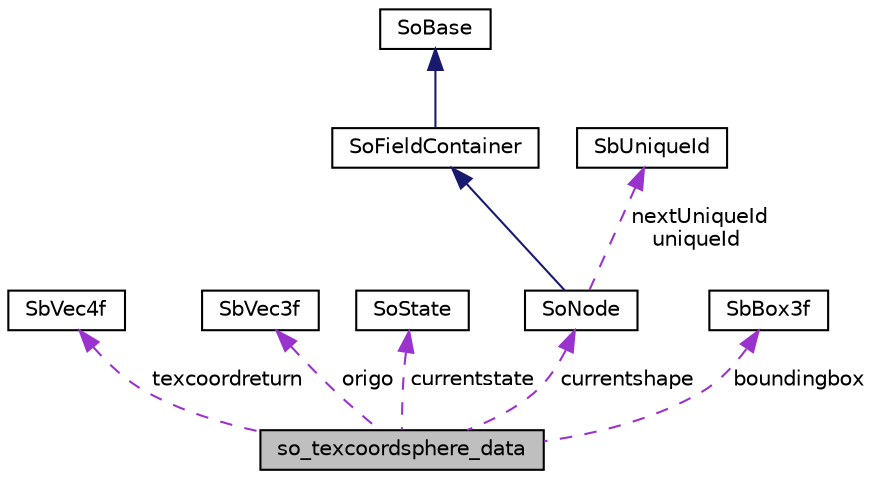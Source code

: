 digraph "so_texcoordsphere_data"
{
 // LATEX_PDF_SIZE
  edge [fontname="Helvetica",fontsize="10",labelfontname="Helvetica",labelfontsize="10"];
  node [fontname="Helvetica",fontsize="10",shape=record];
  Node1 [label="so_texcoordsphere_data",height=0.2,width=0.4,color="black", fillcolor="grey75", style="filled", fontcolor="black",tooltip=" "];
  Node2 -> Node1 [dir="back",color="darkorchid3",fontsize="10",style="dashed",label=" texcoordreturn" ,fontname="Helvetica"];
  Node2 [label="SbVec4f",height=0.2,width=0.4,color="black", fillcolor="white", style="filled",URL="$classSbVec4f.html",tooltip="The SbVec4f class is a 4 dimensional vector with floating point coordinates."];
  Node3 -> Node1 [dir="back",color="darkorchid3",fontsize="10",style="dashed",label=" origo" ,fontname="Helvetica"];
  Node3 [label="SbVec3f",height=0.2,width=0.4,color="black", fillcolor="white", style="filled",URL="$classSbVec3f.html",tooltip="The SbVec3f class is a 3 dimensional vector with floating point coordinates."];
  Node4 -> Node1 [dir="back",color="darkorchid3",fontsize="10",style="dashed",label=" currentstate" ,fontname="Helvetica"];
  Node4 [label="SoState",height=0.2,width=0.4,color="black", fillcolor="white", style="filled",URL="$classSoState.html",tooltip="The SoState class manages the Coin scene graph traversal state data."];
  Node5 -> Node1 [dir="back",color="darkorchid3",fontsize="10",style="dashed",label=" currentshape" ,fontname="Helvetica"];
  Node5 [label="SoNode",height=0.2,width=0.4,color="black", fillcolor="white", style="filled",URL="$classSoNode.html",tooltip="The SoNode class is the base class for nodes used in scene graphs."];
  Node6 -> Node5 [dir="back",color="midnightblue",fontsize="10",style="solid",fontname="Helvetica"];
  Node6 [label="SoFieldContainer",height=0.2,width=0.4,color="black", fillcolor="white", style="filled",URL="$classSoFieldContainer.html",tooltip="The SoFieldContainer class is a base class for all classes that contain fields."];
  Node7 -> Node6 [dir="back",color="midnightblue",fontsize="10",style="solid",fontname="Helvetica"];
  Node7 [label="SoBase",height=0.2,width=0.4,color="black", fillcolor="white", style="filled",URL="$classSoBase.html",tooltip="The SoBase class is the top-level superclass for a number of class-hierarchies."];
  Node8 -> Node5 [dir="back",color="darkorchid3",fontsize="10",style="dashed",label=" nextUniqueId\nuniqueId" ,fontname="Helvetica"];
  Node8 [label="SbUniqueId",height=0.2,width=0.4,color="black", fillcolor="white", style="filled",URL="$classSbUniqueId.html",tooltip="SbUniqueId is an integer type for node identifiers."];
  Node9 -> Node1 [dir="back",color="darkorchid3",fontsize="10",style="dashed",label=" boundingbox" ,fontname="Helvetica"];
  Node9 [label="SbBox3f",height=0.2,width=0.4,color="black", fillcolor="white", style="filled",URL="$classSbBox3f.html",tooltip="The SbBox3f class is an abstraction for an axis aligned 3 dimensional box."];
}
